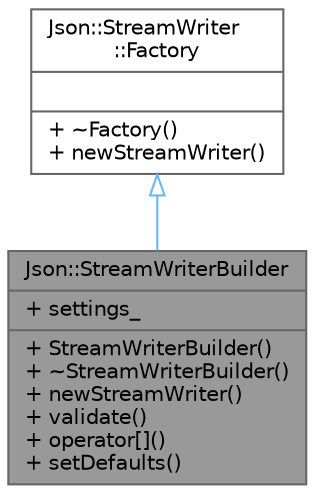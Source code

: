 digraph "Json::StreamWriterBuilder"
{
 // LATEX_PDF_SIZE
  bgcolor="transparent";
  edge [fontname=Helvetica,fontsize=10,labelfontname=Helvetica,labelfontsize=10];
  node [fontname=Helvetica,fontsize=10,shape=box,height=0.2,width=0.4];
  Node1 [shape=record,label="{Json::StreamWriterBuilder\n|+ settings_\l|+ StreamWriterBuilder()\l+ ~StreamWriterBuilder()\l+ newStreamWriter()\l+ validate()\l+ operator[]()\l+ setDefaults()\l}",height=0.2,width=0.4,color="gray40", fillcolor="grey60", style="filled", fontcolor="black",tooltip="Build a StreamWriter implementation."];
  Node2 -> Node1 [dir="back",color="steelblue1",style="solid",arrowtail="onormal"];
  Node2 [shape=record,label="{Json::StreamWriter\l::Factory\n||+ ~Factory()\l+ newStreamWriter()\l}",height=0.2,width=0.4,color="gray40", fillcolor="white", style="filled",URL="$class_json_1_1_stream_writer_1_1_factory.html",tooltip="A simple abstract factory."];
}
